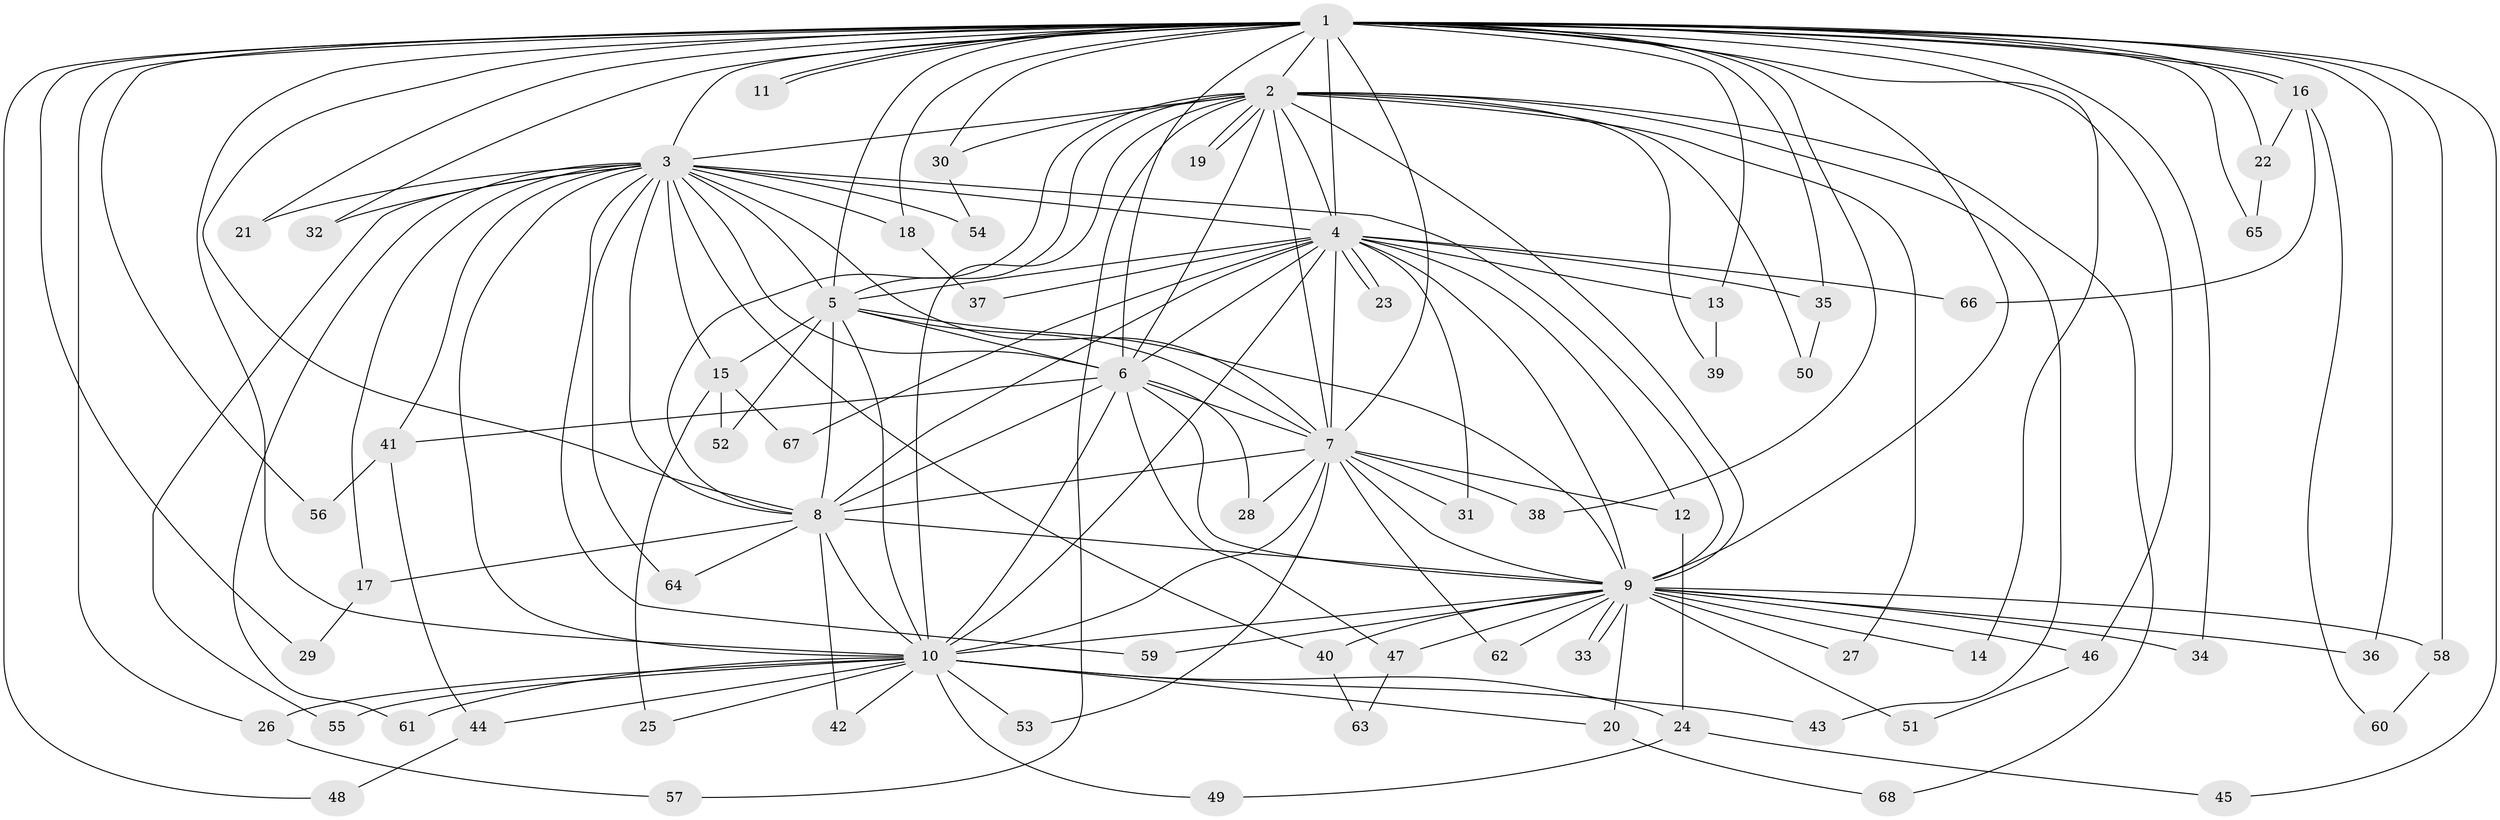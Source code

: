 // coarse degree distribution, {28: 0.0196078431372549, 19: 0.0392156862745098, 18: 0.0196078431372549, 14: 0.0196078431372549, 10: 0.0196078431372549, 12: 0.0196078431372549, 16: 0.0196078431372549, 2: 0.6274509803921569, 3: 0.17647058823529413, 5: 0.0196078431372549, 4: 0.0196078431372549}
// Generated by graph-tools (version 1.1) at 2025/41/03/06/25 10:41:39]
// undirected, 68 vertices, 161 edges
graph export_dot {
graph [start="1"]
  node [color=gray90,style=filled];
  1;
  2;
  3;
  4;
  5;
  6;
  7;
  8;
  9;
  10;
  11;
  12;
  13;
  14;
  15;
  16;
  17;
  18;
  19;
  20;
  21;
  22;
  23;
  24;
  25;
  26;
  27;
  28;
  29;
  30;
  31;
  32;
  33;
  34;
  35;
  36;
  37;
  38;
  39;
  40;
  41;
  42;
  43;
  44;
  45;
  46;
  47;
  48;
  49;
  50;
  51;
  52;
  53;
  54;
  55;
  56;
  57;
  58;
  59;
  60;
  61;
  62;
  63;
  64;
  65;
  66;
  67;
  68;
  1 -- 2;
  1 -- 3;
  1 -- 4;
  1 -- 5;
  1 -- 6;
  1 -- 7;
  1 -- 8;
  1 -- 9;
  1 -- 10;
  1 -- 11;
  1 -- 11;
  1 -- 13;
  1 -- 14;
  1 -- 16;
  1 -- 16;
  1 -- 18;
  1 -- 21;
  1 -- 22;
  1 -- 26;
  1 -- 29;
  1 -- 30;
  1 -- 32;
  1 -- 34;
  1 -- 35;
  1 -- 36;
  1 -- 38;
  1 -- 45;
  1 -- 46;
  1 -- 48;
  1 -- 56;
  1 -- 58;
  1 -- 65;
  2 -- 3;
  2 -- 4;
  2 -- 5;
  2 -- 6;
  2 -- 7;
  2 -- 8;
  2 -- 9;
  2 -- 10;
  2 -- 19;
  2 -- 19;
  2 -- 27;
  2 -- 30;
  2 -- 39;
  2 -- 43;
  2 -- 50;
  2 -- 57;
  2 -- 68;
  3 -- 4;
  3 -- 5;
  3 -- 6;
  3 -- 7;
  3 -- 8;
  3 -- 9;
  3 -- 10;
  3 -- 15;
  3 -- 17;
  3 -- 18;
  3 -- 21;
  3 -- 32;
  3 -- 40;
  3 -- 41;
  3 -- 54;
  3 -- 55;
  3 -- 59;
  3 -- 61;
  3 -- 64;
  4 -- 5;
  4 -- 6;
  4 -- 7;
  4 -- 8;
  4 -- 9;
  4 -- 10;
  4 -- 12;
  4 -- 13;
  4 -- 23;
  4 -- 23;
  4 -- 31;
  4 -- 35;
  4 -- 37;
  4 -- 66;
  4 -- 67;
  5 -- 6;
  5 -- 7;
  5 -- 8;
  5 -- 9;
  5 -- 10;
  5 -- 15;
  5 -- 52;
  6 -- 7;
  6 -- 8;
  6 -- 9;
  6 -- 10;
  6 -- 28;
  6 -- 41;
  6 -- 47;
  7 -- 8;
  7 -- 9;
  7 -- 10;
  7 -- 12;
  7 -- 28;
  7 -- 31;
  7 -- 38;
  7 -- 53;
  7 -- 62;
  8 -- 9;
  8 -- 10;
  8 -- 17;
  8 -- 42;
  8 -- 64;
  9 -- 10;
  9 -- 14;
  9 -- 20;
  9 -- 27;
  9 -- 33;
  9 -- 33;
  9 -- 34;
  9 -- 36;
  9 -- 40;
  9 -- 46;
  9 -- 47;
  9 -- 51;
  9 -- 58;
  9 -- 59;
  9 -- 62;
  10 -- 20;
  10 -- 24;
  10 -- 25;
  10 -- 26;
  10 -- 42;
  10 -- 43;
  10 -- 44;
  10 -- 49;
  10 -- 53;
  10 -- 55;
  10 -- 61;
  12 -- 24;
  13 -- 39;
  15 -- 25;
  15 -- 52;
  15 -- 67;
  16 -- 22;
  16 -- 60;
  16 -- 66;
  17 -- 29;
  18 -- 37;
  20 -- 68;
  22 -- 65;
  24 -- 45;
  24 -- 49;
  26 -- 57;
  30 -- 54;
  35 -- 50;
  40 -- 63;
  41 -- 44;
  41 -- 56;
  44 -- 48;
  46 -- 51;
  47 -- 63;
  58 -- 60;
}
